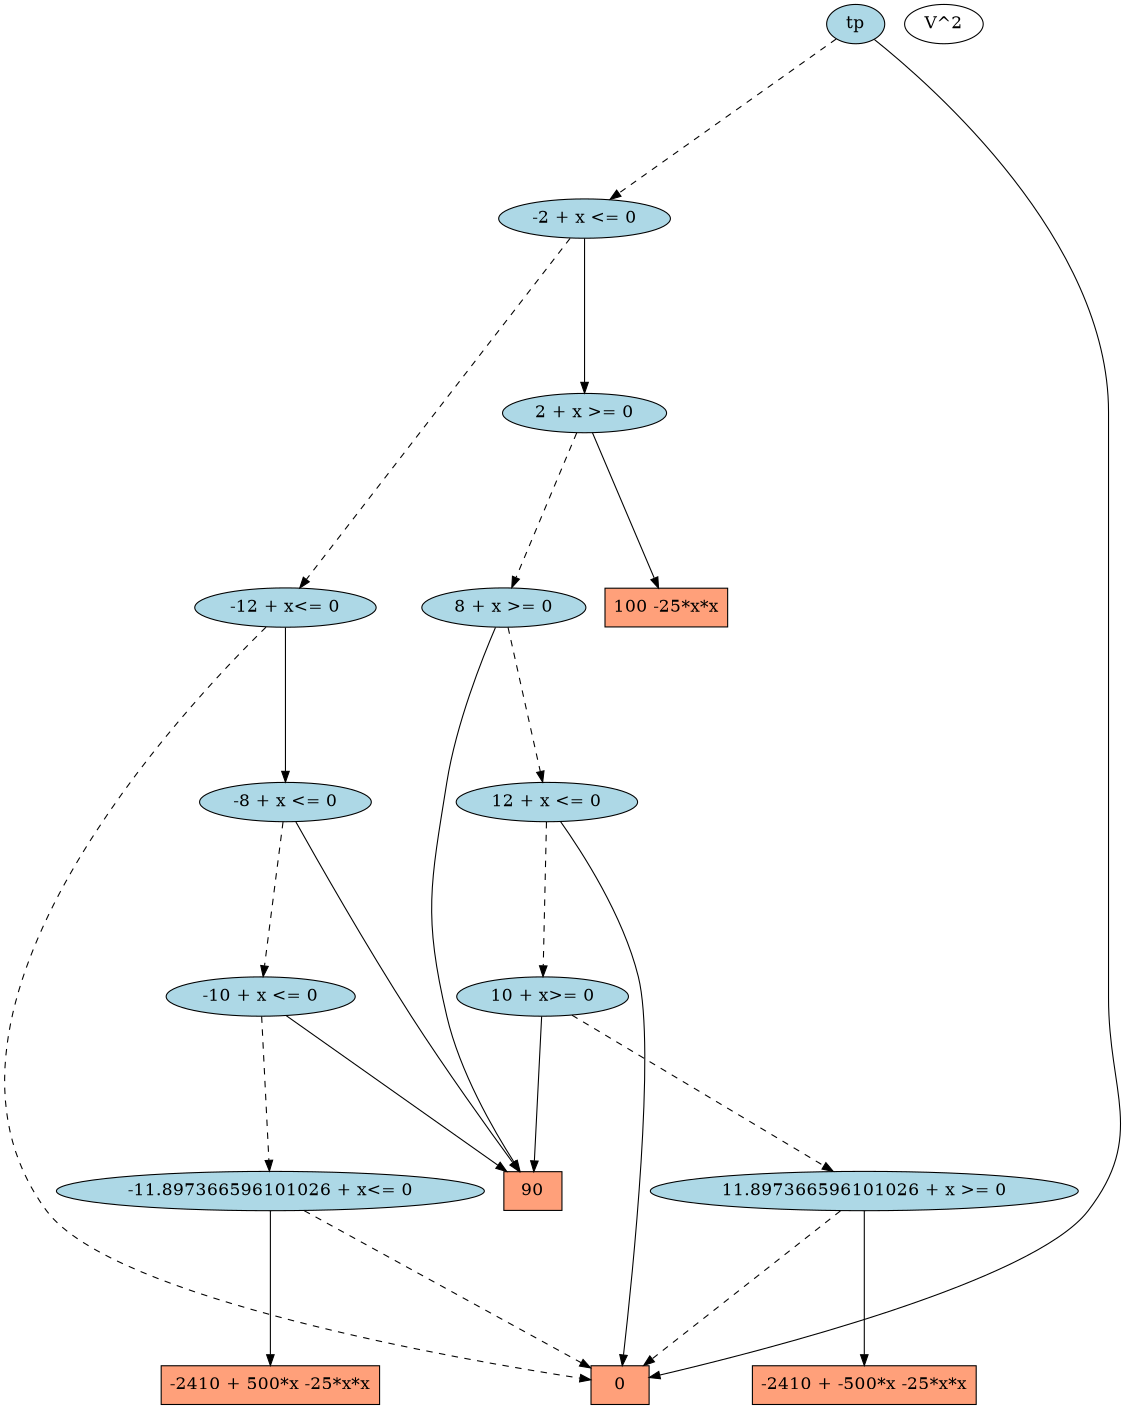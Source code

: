 digraph G { 
graph [ fontname = "Helvetica",fontsize="16",ratio = "auto",
        size="7.5,10",ranksep="2.00" ];
node [fontsize="16"];
"262" [label="-2410 + -500*x -25*x*x",fillcolor=lightsalmon,color=black,shape=box,style=filled];
"503" [label="tp",fillcolor=lightblue,color=black,shape=ellipse,style=filled];
"473" [label="11.897366596101026 + x >= 0",fillcolor=lightblue,color=black,shape=ellipse,style=filled];
"499" [label="12 + x <= 0",fillcolor=lightblue,color=black,shape=ellipse,style=filled];
"496" [label="-8 + x <= 0",fillcolor=lightblue,color=black,shape=ellipse,style=filled];
"501" [label="2 + x >= 0",fillcolor=lightblue,color=black,shape=ellipse,style=filled];
"502" [label="-2 + x <= 0",fillcolor=lightblue,color=black,shape=ellipse,style=filled];
"495" [label="-10 + x <= 0",fillcolor=lightblue,color=black,shape=ellipse,style=filled];
"498" [label="10 + x>= 0",fillcolor=lightblue,color=black,shape=ellipse,style=filled];
"497" [label="-12 + x<= 0",fillcolor=lightblue,color=black,shape=ellipse,style=filled];
"500" [label="8 + x >= 0",fillcolor=lightblue,color=black,shape=ellipse,style=filled];
"1" [label="0",fillcolor=lightsalmon,color=black,shape=box,style=filled];
"494" [label="-11.897366596101026 + x<= 0",fillcolor=lightblue,color=black,shape=ellipse,style=filled];
"199" [label="90",fillcolor=lightsalmon,color=black,shape=box,style=filled];
"231" [label="-2410 + 500*x -25*x*x",fillcolor=lightsalmon,color=black,shape=box,style=filled];
"9" [label="100 -25*x*x",fillcolor=lightsalmon,color=black,shape=box,style=filled];
"_temp_" [label="V^2",fillcolor=lightblue,color=black];
"503" -> "1" [color=black,style=solid];
"503" -> "502" [color=black,style=dashed];
"473" -> "262" [color=black,style=solid];
"473" -> "1" [color=black,style=dashed];
"499" -> "1" [color=black,style=solid];
"499" -> "498" [color=black,style=dashed];
"496" -> "199" [color=black,style=solid];
"496" -> "495" [color=black,style=dashed];
"501" -> "9" [color=black,style=solid];
"501" -> "500" [color=black,style=dashed];
"502" -> "501" [color=black,style=solid];
"502" -> "497" [color=black,style=dashed];
"495" -> "494" [color=black,style=dashed];
"495" -> "199" [color=black,style=solid];
"498" -> "199" [color=black,style=solid];
"498" -> "473" [color=black,style=dashed];
"497" -> "1" [color=black,style=dashed];
"497" -> "496" [color=black,style=solid];
"500" -> "199" [color=black,style=solid];
"500" -> "499" [color=black,style=dashed];
"494" -> "1" [color=black,style=dashed];
"494" -> "231" [color=black,style=solid];
}

